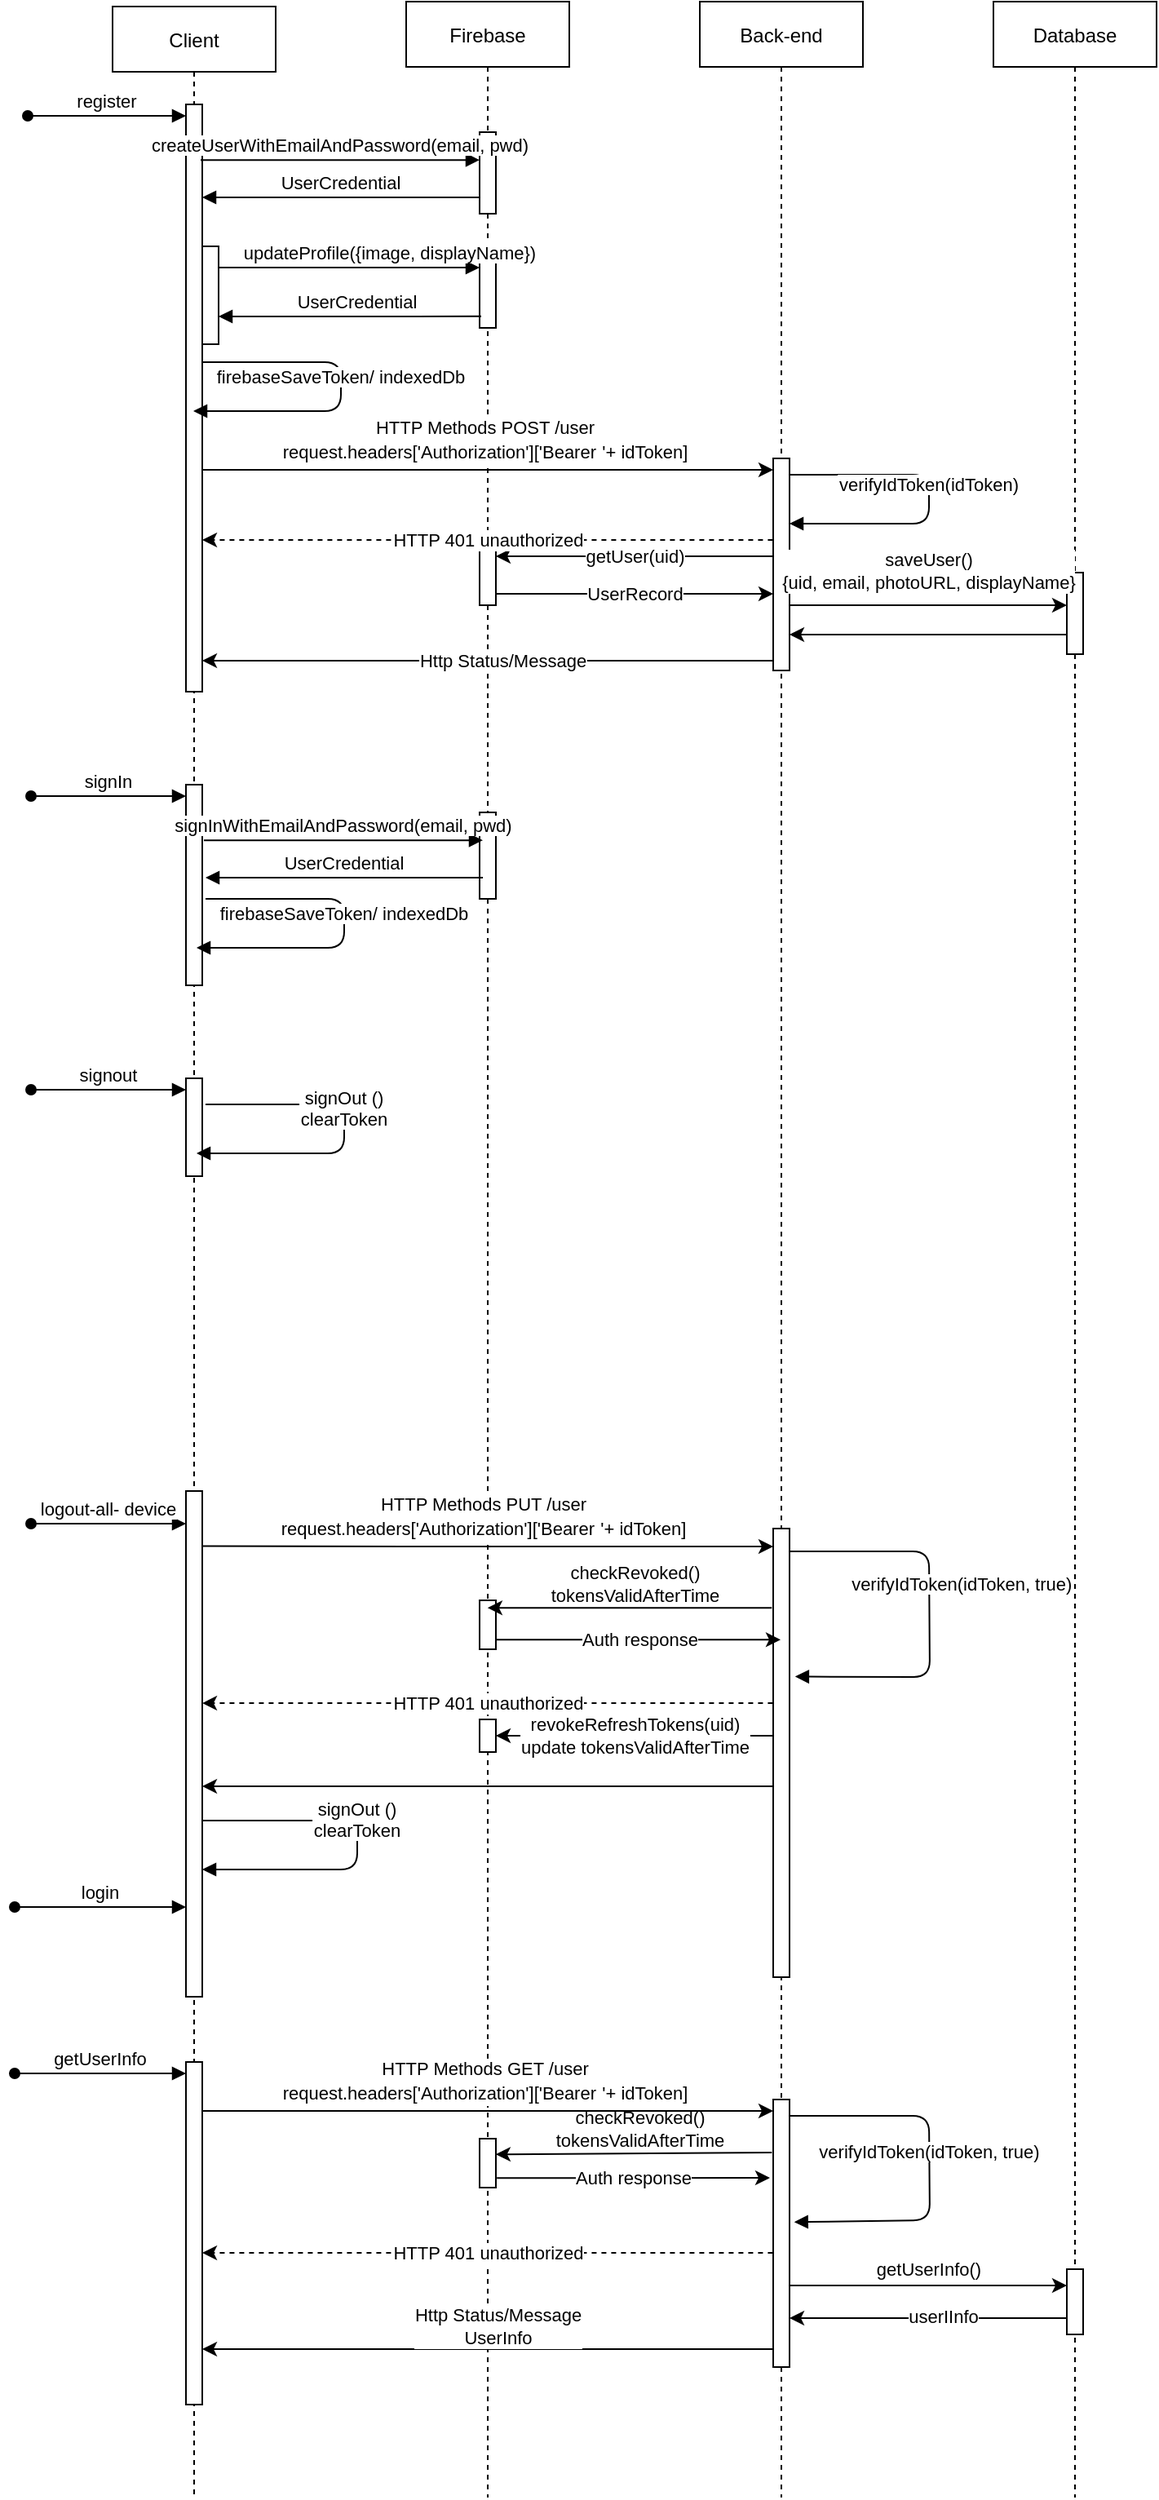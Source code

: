 <mxfile version="13.8.9-1" type="github">
  <diagram id="kgpKYQtTHZ0yAKxKKP6v" name="Page-1">
    <mxGraphModel dx="1422" dy="762" grid="1" gridSize="10" guides="1" tooltips="1" connect="1" arrows="1" fold="1" page="1" pageScale="1" pageWidth="850" pageHeight="1100" math="0" shadow="0">
      <root>
        <mxCell id="0" />
        <mxCell id="1" parent="0" />
        <mxCell id="3nuBFxr9cyL0pnOWT2aG-1" value="Client" style="shape=umlLifeline;perimeter=lifelinePerimeter;container=1;collapsible=0;recursiveResize=0;rounded=0;shadow=0;strokeWidth=1;" parent="1" vertex="1">
          <mxGeometry x="120" y="83" width="100" height="1527" as="geometry" />
        </mxCell>
        <mxCell id="ozkosLKGaaoJHy-yNGnJ-19" value="" style="points=[];perimeter=orthogonalPerimeter;rounded=0;shadow=0;strokeWidth=1;" parent="3nuBFxr9cyL0pnOWT2aG-1" vertex="1">
          <mxGeometry x="45" y="60" width="10" height="360" as="geometry" />
        </mxCell>
        <mxCell id="ozkosLKGaaoJHy-yNGnJ-24" value="firebaseSaveToken/ indexedDb" style="verticalAlign=bottom;endArrow=block;shadow=0;strokeWidth=1;" parent="3nuBFxr9cyL0pnOWT2aG-1" edge="1">
          <mxGeometry relative="1" as="geometry">
            <mxPoint x="55" y="218" as="sourcePoint" />
            <mxPoint x="49.5" y="248" as="targetPoint" />
            <Array as="points">
              <mxPoint x="140" y="218" />
              <mxPoint x="140" y="248" />
            </Array>
          </mxGeometry>
        </mxCell>
        <mxCell id="ozkosLKGaaoJHy-yNGnJ-61" value="" style="points=[];perimeter=orthogonalPerimeter;rounded=0;shadow=0;strokeWidth=1;" parent="3nuBFxr9cyL0pnOWT2aG-1" vertex="1">
          <mxGeometry x="45" y="477" width="10" height="123" as="geometry" />
        </mxCell>
        <mxCell id="ozkosLKGaaoJHy-yNGnJ-106" value="" style="points=[];perimeter=orthogonalPerimeter;rounded=0;shadow=0;strokeWidth=1;" parent="3nuBFxr9cyL0pnOWT2aG-1" vertex="1">
          <mxGeometry x="45" y="910" width="10" height="310" as="geometry" />
        </mxCell>
        <mxCell id="ozkosLKGaaoJHy-yNGnJ-119" value="signOut ()&#xa;clearToken" style="verticalAlign=bottom;endArrow=block;shadow=0;strokeWidth=1;" parent="3nuBFxr9cyL0pnOWT2aG-1" source="ozkosLKGaaoJHy-yNGnJ-106" target="ozkosLKGaaoJHy-yNGnJ-106" edge="1">
          <mxGeometry relative="1" as="geometry">
            <mxPoint x="65" y="1112" as="sourcePoint" />
            <mxPoint x="59.5" y="1142" as="targetPoint" />
            <Array as="points">
              <mxPoint x="150" y="1112" />
              <mxPoint x="150" y="1142" />
            </Array>
          </mxGeometry>
        </mxCell>
        <mxCell id="ozkosLKGaaoJHy-yNGnJ-143" value="" style="points=[];perimeter=orthogonalPerimeter;rounded=0;shadow=0;strokeWidth=1;" parent="3nuBFxr9cyL0pnOWT2aG-1" vertex="1">
          <mxGeometry x="45" y="1260" width="10" height="210" as="geometry" />
        </mxCell>
        <mxCell id="3nuBFxr9cyL0pnOWT2aG-5" value="Firebase" style="shape=umlLifeline;perimeter=lifelinePerimeter;container=1;collapsible=0;recursiveResize=0;rounded=0;shadow=0;strokeWidth=1;" parent="1" vertex="1">
          <mxGeometry x="300" y="80" width="100" height="1530" as="geometry" />
        </mxCell>
        <mxCell id="ozkosLKGaaoJHy-yNGnJ-22" value="" style="points=[];perimeter=orthogonalPerimeter;rounded=0;shadow=0;strokeWidth=1;" parent="3nuBFxr9cyL0pnOWT2aG-5" vertex="1">
          <mxGeometry x="45" y="80" width="10" height="50" as="geometry" />
        </mxCell>
        <mxCell id="ozkosLKGaaoJHy-yNGnJ-35" value="" style="points=[];perimeter=orthogonalPerimeter;rounded=0;shadow=0;strokeWidth=1;" parent="3nuBFxr9cyL0pnOWT2aG-5" vertex="1">
          <mxGeometry x="45" y="330" width="10" height="40" as="geometry" />
        </mxCell>
        <mxCell id="ozkosLKGaaoJHy-yNGnJ-80" value="" style="points=[];perimeter=orthogonalPerimeter;rounded=0;shadow=0;strokeWidth=1;" parent="3nuBFxr9cyL0pnOWT2aG-5" vertex="1">
          <mxGeometry x="45" y="160" width="10" height="40" as="geometry" />
        </mxCell>
        <mxCell id="ozkosLKGaaoJHy-yNGnJ-114" value="" style="points=[];perimeter=orthogonalPerimeter;rounded=0;shadow=0;strokeWidth=1;" parent="3nuBFxr9cyL0pnOWT2aG-5" vertex="1">
          <mxGeometry x="45" y="980" width="10" height="30" as="geometry" />
        </mxCell>
        <mxCell id="ozkosLKGaaoJHy-yNGnJ-145" value="" style="points=[];perimeter=orthogonalPerimeter;rounded=0;shadow=0;strokeWidth=1;" parent="3nuBFxr9cyL0pnOWT2aG-5" vertex="1">
          <mxGeometry x="45" y="1310" width="10" height="30" as="geometry" />
        </mxCell>
        <mxCell id="ozkosLKGaaoJHy-yNGnJ-146" value="checkRevoked()&lt;br&gt;tokensValidAfterTime" style="endArrow=classic;html=1;exitX=-0.086;exitY=0.212;exitDx=0;exitDy=0;exitPerimeter=0;" parent="3nuBFxr9cyL0pnOWT2aG-5" edge="1">
          <mxGeometry x="-0.034" y="-15" width="50" height="50" relative="1" as="geometry">
            <mxPoint x="224.14" y="1318.56" as="sourcePoint" />
            <mxPoint x="54.929" y="1319.625" as="targetPoint" />
            <mxPoint as="offset" />
          </mxGeometry>
        </mxCell>
        <mxCell id="ozkosLKGaaoJHy-yNGnJ-1" value="Back-end" style="shape=umlLifeline;perimeter=lifelinePerimeter;container=1;collapsible=0;recursiveResize=0;rounded=0;shadow=0;strokeWidth=1;" parent="1" vertex="1">
          <mxGeometry x="480" y="80" width="100" height="1530" as="geometry" />
        </mxCell>
        <mxCell id="ozkosLKGaaoJHy-yNGnJ-26" value="" style="points=[];perimeter=orthogonalPerimeter;rounded=0;shadow=0;strokeWidth=1;" parent="ozkosLKGaaoJHy-yNGnJ-1" vertex="1">
          <mxGeometry x="45" y="280" width="10" height="130" as="geometry" />
        </mxCell>
        <mxCell id="ozkosLKGaaoJHy-yNGnJ-32" value="verifyIdToken(idToken)" style="verticalAlign=bottom;endArrow=block;shadow=0;strokeWidth=1;" parent="ozkosLKGaaoJHy-yNGnJ-1" source="ozkosLKGaaoJHy-yNGnJ-26" target="ozkosLKGaaoJHy-yNGnJ-26" edge="1">
          <mxGeometry relative="1" as="geometry">
            <mxPoint x="55.5" y="290" as="sourcePoint" />
            <mxPoint x="50" y="320" as="targetPoint" />
            <Array as="points">
              <mxPoint x="140.5" y="290" />
              <mxPoint x="140.5" y="320" />
            </Array>
          </mxGeometry>
        </mxCell>
        <mxCell id="ozkosLKGaaoJHy-yNGnJ-91" value="" style="points=[];perimeter=orthogonalPerimeter;rounded=0;shadow=0;strokeWidth=1;" parent="ozkosLKGaaoJHy-yNGnJ-1" vertex="1">
          <mxGeometry x="45" y="936" width="10" height="275" as="geometry" />
        </mxCell>
        <mxCell id="ozkosLKGaaoJHy-yNGnJ-92" value="verifyIdToken(idToken, true)" style="verticalAlign=bottom;endArrow=block;shadow=0;strokeWidth=1;entryX=1.343;entryY=0.33;entryDx=0;entryDy=0;entryPerimeter=0;" parent="ozkosLKGaaoJHy-yNGnJ-1" source="ozkosLKGaaoJHy-yNGnJ-91" target="ozkosLKGaaoJHy-yNGnJ-91" edge="1">
          <mxGeometry x="-0.149" y="-22" relative="1" as="geometry">
            <mxPoint x="-424.5" y="870" as="sourcePoint" />
            <mxPoint x="-430" y="900" as="targetPoint" />
            <Array as="points">
              <mxPoint x="140.5" y="950" />
              <mxPoint x="141" y="1027" />
            </Array>
            <mxPoint x="42" y="10" as="offset" />
          </mxGeometry>
        </mxCell>
        <mxCell id="ozkosLKGaaoJHy-yNGnJ-5" value="Database" style="shape=umlLifeline;perimeter=lifelinePerimeter;container=1;collapsible=0;recursiveResize=0;rounded=0;shadow=0;strokeWidth=1;" parent="1" vertex="1">
          <mxGeometry x="660" y="80" width="100" height="1530" as="geometry" />
        </mxCell>
        <mxCell id="ozkosLKGaaoJHy-yNGnJ-34" value="" style="points=[];perimeter=orthogonalPerimeter;rounded=0;shadow=0;strokeWidth=1;" parent="ozkosLKGaaoJHy-yNGnJ-5" vertex="1">
          <mxGeometry x="45" y="350" width="10" height="50" as="geometry" />
        </mxCell>
        <mxCell id="ozkosLKGaaoJHy-yNGnJ-135" value="" style="points=[];perimeter=orthogonalPerimeter;rounded=0;shadow=0;strokeWidth=1;" parent="ozkosLKGaaoJHy-yNGnJ-5" vertex="1">
          <mxGeometry x="45" y="1390" width="10" height="40" as="geometry" />
        </mxCell>
        <mxCell id="ozkosLKGaaoJHy-yNGnJ-20" value="register" style="verticalAlign=bottom;startArrow=oval;endArrow=block;shadow=0;strokeWidth=1;" parent="1" target="ozkosLKGaaoJHy-yNGnJ-19" edge="1">
          <mxGeometry relative="1" as="geometry">
            <mxPoint x="68" y="150" as="sourcePoint" />
            <mxPoint x="166" y="149.95" as="targetPoint" />
            <Array as="points" />
          </mxGeometry>
        </mxCell>
        <mxCell id="ozkosLKGaaoJHy-yNGnJ-21" value="createUserWithEmailAndPassword(email, pwd)" style="verticalAlign=bottom;endArrow=block;shadow=0;strokeWidth=1;exitX=0.9;exitY=0.211;exitDx=0;exitDy=0;exitPerimeter=0;" parent="1" edge="1">
          <mxGeometry relative="1" as="geometry">
            <mxPoint x="174" y="177.08" as="sourcePoint" />
            <mxPoint x="345" y="177.08" as="targetPoint" />
          </mxGeometry>
        </mxCell>
        <mxCell id="ozkosLKGaaoJHy-yNGnJ-23" value="UserCredential" style="verticalAlign=bottom;endArrow=block;shadow=0;strokeWidth=1;" parent="1" edge="1">
          <mxGeometry relative="1" as="geometry">
            <mxPoint x="345" y="200" as="sourcePoint" />
            <mxPoint x="175" y="200" as="targetPoint" />
            <Array as="points">
              <mxPoint x="290" y="200" />
            </Array>
            <mxPoint as="offset" />
          </mxGeometry>
        </mxCell>
        <mxCell id="ozkosLKGaaoJHy-yNGnJ-25" value="HTTP Methods POST /user&lt;br&gt;request.headers[&#39;Authorization&#39;][&#39;Bearer&lt;span style=&quot;background-color: transparent ; font-family: inherit ; font-style: inherit ; font-weight: inherit ; font-size: 13px ; text-align: left&quot;&gt;&amp;nbsp;&lt;/span&gt;&#39;+ idToken]" style="endArrow=classic;html=1;" parent="1" edge="1">
          <mxGeometry x="-0.014" y="18" width="50" height="50" relative="1" as="geometry">
            <mxPoint x="175" y="367" as="sourcePoint" />
            <mxPoint x="525" y="367" as="targetPoint" />
            <mxPoint as="offset" />
          </mxGeometry>
        </mxCell>
        <mxCell id="ozkosLKGaaoJHy-yNGnJ-29" value="updateProfile({image, displayName})" style="verticalAlign=bottom;endArrow=block;shadow=0;strokeWidth=1;" parent="1" edge="1">
          <mxGeometry x="0.312" relative="1" as="geometry">
            <mxPoint x="185" y="243" as="sourcePoint" />
            <mxPoint x="345" y="243" as="targetPoint" />
            <Array as="points">
              <mxPoint x="280" y="243" />
            </Array>
            <mxPoint as="offset" />
          </mxGeometry>
        </mxCell>
        <mxCell id="ozkosLKGaaoJHy-yNGnJ-30" value="UserCredential" style="verticalAlign=bottom;endArrow=block;shadow=0;strokeWidth=1;" parent="1" edge="1">
          <mxGeometry x="-0.056" relative="1" as="geometry">
            <mxPoint x="346" y="272.92" as="sourcePoint" />
            <mxPoint x="185" y="273" as="targetPoint" />
            <Array as="points">
              <mxPoint x="270" y="273" />
            </Array>
            <mxPoint as="offset" />
          </mxGeometry>
        </mxCell>
        <mxCell id="ozkosLKGaaoJHy-yNGnJ-36" value="getUser(uid)" style="endArrow=classic;html=1;" parent="1" source="ozkosLKGaaoJHy-yNGnJ-26" target="ozkosLKGaaoJHy-yNGnJ-35" edge="1">
          <mxGeometry width="50" height="50" relative="1" as="geometry">
            <mxPoint x="380" y="580" as="sourcePoint" />
            <mxPoint x="430" y="530" as="targetPoint" />
            <Array as="points">
              <mxPoint x="440" y="420" />
            </Array>
          </mxGeometry>
        </mxCell>
        <mxCell id="ozkosLKGaaoJHy-yNGnJ-37" value="UserRecord" style="endArrow=classic;html=1;" parent="1" edge="1">
          <mxGeometry width="50" height="50" relative="1" as="geometry">
            <mxPoint x="355" y="443" as="sourcePoint" />
            <mxPoint x="525" y="443" as="targetPoint" />
          </mxGeometry>
        </mxCell>
        <mxCell id="ozkosLKGaaoJHy-yNGnJ-38" value="" style="endArrow=classic;html=1;" parent="1" edge="1">
          <mxGeometry width="50" height="50" relative="1" as="geometry">
            <mxPoint x="705" y="468" as="sourcePoint" />
            <mxPoint x="535" y="468" as="targetPoint" />
          </mxGeometry>
        </mxCell>
        <mxCell id="ozkosLKGaaoJHy-yNGnJ-39" value="" style="endArrow=classic;html=1;" parent="1" edge="1">
          <mxGeometry width="50" height="50" relative="1" as="geometry">
            <mxPoint x="525" y="484" as="sourcePoint" />
            <mxPoint x="175" y="484" as="targetPoint" />
          </mxGeometry>
        </mxCell>
        <mxCell id="ozkosLKGaaoJHy-yNGnJ-120" value="Http Status/Message" style="edgeLabel;html=1;align=center;verticalAlign=middle;resizable=0;points=[];" parent="ozkosLKGaaoJHy-yNGnJ-39" vertex="1" connectable="0">
          <mxGeometry x="-0.051" relative="1" as="geometry">
            <mxPoint as="offset" />
          </mxGeometry>
        </mxCell>
        <mxCell id="ozkosLKGaaoJHy-yNGnJ-40" value="" style="points=[];perimeter=orthogonalPerimeter;rounded=0;shadow=0;strokeWidth=1;" parent="1" vertex="1">
          <mxGeometry x="175" y="230" width="10" height="60" as="geometry" />
        </mxCell>
        <mxCell id="ozkosLKGaaoJHy-yNGnJ-33" value="saveUser()&lt;br&gt;{uid, email, photoURL, displayName}" style="endArrow=classic;html=1;" parent="1" edge="1">
          <mxGeometry y="21" width="50" height="50" relative="1" as="geometry">
            <mxPoint x="535" y="450" as="sourcePoint" />
            <mxPoint x="705" y="450" as="targetPoint" />
            <mxPoint as="offset" />
          </mxGeometry>
        </mxCell>
        <mxCell id="ozkosLKGaaoJHy-yNGnJ-62" value="firebaseSaveToken/ indexedDb" style="verticalAlign=bottom;endArrow=block;shadow=0;strokeWidth=1;" parent="1" edge="1">
          <mxGeometry relative="1" as="geometry">
            <mxPoint x="177" y="630" as="sourcePoint" />
            <mxPoint x="171.5" y="660" as="targetPoint" />
            <Array as="points">
              <mxPoint x="262" y="630" />
              <mxPoint x="262" y="660" />
            </Array>
          </mxGeometry>
        </mxCell>
        <mxCell id="ozkosLKGaaoJHy-yNGnJ-63" value="" style="points=[];perimeter=orthogonalPerimeter;rounded=0;shadow=0;strokeWidth=1;" parent="1" vertex="1">
          <mxGeometry x="345" y="577" width="10" height="53" as="geometry" />
        </mxCell>
        <mxCell id="ozkosLKGaaoJHy-yNGnJ-68" value="signIn" style="verticalAlign=bottom;startArrow=oval;endArrow=block;shadow=0;strokeWidth=1;" parent="1" target="ozkosLKGaaoJHy-yNGnJ-61" edge="1">
          <mxGeometry relative="1" as="geometry">
            <mxPoint x="70" y="567" as="sourcePoint" />
            <mxPoint x="168" y="566.95" as="targetPoint" />
            <Array as="points" />
          </mxGeometry>
        </mxCell>
        <mxCell id="ozkosLKGaaoJHy-yNGnJ-69" value="signInWithEmailAndPassword(email, pwd)" style="verticalAlign=bottom;endArrow=block;shadow=0;strokeWidth=1;exitX=0.9;exitY=0.211;exitDx=0;exitDy=0;exitPerimeter=0;" parent="1" edge="1">
          <mxGeometry relative="1" as="geometry">
            <mxPoint x="176" y="594.08" as="sourcePoint" />
            <mxPoint x="347" y="594.08" as="targetPoint" />
          </mxGeometry>
        </mxCell>
        <mxCell id="ozkosLKGaaoJHy-yNGnJ-70" value="UserCredential" style="verticalAlign=bottom;endArrow=block;shadow=0;strokeWidth=1;" parent="1" edge="1">
          <mxGeometry relative="1" as="geometry">
            <mxPoint x="347" y="617" as="sourcePoint" />
            <mxPoint x="177" y="617" as="targetPoint" />
            <Array as="points">
              <mxPoint x="292" y="617" />
            </Array>
            <mxPoint as="offset" />
          </mxGeometry>
        </mxCell>
        <mxCell id="ozkosLKGaaoJHy-yNGnJ-81" value="" style="points=[];perimeter=orthogonalPerimeter;rounded=0;shadow=0;strokeWidth=1;" parent="1" vertex="1">
          <mxGeometry x="165" y="740" width="10" height="60" as="geometry" />
        </mxCell>
        <mxCell id="ozkosLKGaaoJHy-yNGnJ-82" value="signOut ()&#xa;clearToken" style="verticalAlign=bottom;endArrow=block;shadow=0;strokeWidth=1;" parent="1" edge="1">
          <mxGeometry relative="1" as="geometry">
            <mxPoint x="177" y="756" as="sourcePoint" />
            <mxPoint x="171.5" y="786" as="targetPoint" />
            <Array as="points">
              <mxPoint x="262" y="756" />
              <mxPoint x="262" y="786" />
            </Array>
          </mxGeometry>
        </mxCell>
        <mxCell id="ozkosLKGaaoJHy-yNGnJ-84" value="signout" style="verticalAlign=bottom;startArrow=oval;endArrow=block;shadow=0;strokeWidth=1;" parent="1" target="ozkosLKGaaoJHy-yNGnJ-81" edge="1">
          <mxGeometry relative="1" as="geometry">
            <mxPoint x="70" y="747" as="sourcePoint" />
            <mxPoint x="168" y="746.95" as="targetPoint" />
            <Array as="points" />
          </mxGeometry>
        </mxCell>
        <mxCell id="ozkosLKGaaoJHy-yNGnJ-89" value="" style="points=[];perimeter=orthogonalPerimeter;rounded=0;shadow=0;strokeWidth=1;" parent="1" vertex="1">
          <mxGeometry x="345" y="1133" width="10" height="20" as="geometry" />
        </mxCell>
        <mxCell id="ozkosLKGaaoJHy-yNGnJ-94" value="logout-all- device" style="verticalAlign=bottom;startArrow=oval;endArrow=block;shadow=0;strokeWidth=1;" parent="1" target="ozkosLKGaaoJHy-yNGnJ-106" edge="1">
          <mxGeometry relative="1" as="geometry">
            <mxPoint x="70" y="1013" as="sourcePoint" />
            <mxPoint x="169.5" y="890" as="targetPoint" />
            <Array as="points" />
          </mxGeometry>
        </mxCell>
        <mxCell id="ozkosLKGaaoJHy-yNGnJ-97" value="HTTP Methods PUT /user&lt;br&gt;request.headers[&#39;Authorization&#39;][&#39;Bearer&lt;span style=&quot;background-color: transparent ; font-family: inherit ; font-style: inherit ; font-weight: inherit ; font-size: 13px ; text-align: left&quot;&gt;&amp;nbsp;&lt;/span&gt;&#39;+ idToken]" style="endArrow=classic;html=1;" parent="1" edge="1">
          <mxGeometry x="-0.014" y="18" width="50" height="50" relative="1" as="geometry">
            <mxPoint x="175" y="1026.72" as="sourcePoint" />
            <mxPoint x="525" y="1027" as="targetPoint" />
            <Array as="points">
              <mxPoint x="310" y="1027" />
            </Array>
            <mxPoint as="offset" />
          </mxGeometry>
        </mxCell>
        <mxCell id="ozkosLKGaaoJHy-yNGnJ-100" value="revokeRefreshTokens(uid)&lt;br&gt;update tokensValidAfterTime" style="endArrow=classic;html=1;" parent="1" target="ozkosLKGaaoJHy-yNGnJ-89" edge="1">
          <mxGeometry width="50" height="50" relative="1" as="geometry">
            <mxPoint x="525" y="1143" as="sourcePoint" />
            <mxPoint x="430" y="1253" as="targetPoint" />
            <Array as="points">
              <mxPoint x="440" y="1143" />
            </Array>
          </mxGeometry>
        </mxCell>
        <mxCell id="ozkosLKGaaoJHy-yNGnJ-111" value="HTTP 401 unauthorized" style="endArrow=classic;html=1;exitX=-0.029;exitY=0.477;exitDx=0;exitDy=0;exitPerimeter=0;dashed=1;" parent="1" edge="1">
          <mxGeometry width="50" height="50" relative="1" as="geometry">
            <mxPoint x="524.71" y="1123.01" as="sourcePoint" />
            <mxPoint x="175" y="1123.01" as="targetPoint" />
          </mxGeometry>
        </mxCell>
        <mxCell id="ozkosLKGaaoJHy-yNGnJ-112" value="" style="endArrow=classic;html=1;" parent="1" edge="1">
          <mxGeometry width="50" height="50" relative="1" as="geometry">
            <mxPoint x="525" y="1174" as="sourcePoint" />
            <mxPoint x="175" y="1174" as="targetPoint" />
          </mxGeometry>
        </mxCell>
        <mxCell id="ozkosLKGaaoJHy-yNGnJ-113" value="checkRevoked()&lt;br&gt;tokensValidAfterTime" style="endArrow=classic;html=1;exitX=-0.086;exitY=0.195;exitDx=0;exitDy=0;exitPerimeter=0;" parent="1" edge="1">
          <mxGeometry x="-0.034" y="-15" width="50" height="50" relative="1" as="geometry">
            <mxPoint x="524.14" y="1064.625" as="sourcePoint" />
            <mxPoint x="349.929" y="1064.625" as="targetPoint" />
            <mxPoint as="offset" />
          </mxGeometry>
        </mxCell>
        <mxCell id="ozkosLKGaaoJHy-yNGnJ-115" value="Auth response" style="endArrow=classic;html=1;exitX=1;exitY=0.738;exitDx=0;exitDy=0;exitPerimeter=0;" parent="1" edge="1">
          <mxGeometry width="50" height="50" relative="1" as="geometry">
            <mxPoint x="355" y="1084.14" as="sourcePoint" />
            <mxPoint x="529.5" y="1084.14" as="targetPoint" />
          </mxGeometry>
        </mxCell>
        <mxCell id="ozkosLKGaaoJHy-yNGnJ-118" value="login" style="verticalAlign=bottom;startArrow=oval;endArrow=block;shadow=0;strokeWidth=1;" parent="1" edge="1">
          <mxGeometry relative="1" as="geometry">
            <mxPoint x="60" y="1248" as="sourcePoint" />
            <mxPoint x="165" y="1248" as="targetPoint" />
            <Array as="points" />
          </mxGeometry>
        </mxCell>
        <mxCell id="ozkosLKGaaoJHy-yNGnJ-133" value="" style="points=[];perimeter=orthogonalPerimeter;rounded=0;shadow=0;strokeWidth=1;" parent="1" vertex="1">
          <mxGeometry x="525" y="1366" width="10" height="164" as="geometry" />
        </mxCell>
        <mxCell id="ozkosLKGaaoJHy-yNGnJ-134" value="verifyIdToken(idToken, true)" style="verticalAlign=bottom;endArrow=block;shadow=0;strokeWidth=1;entryX=1.286;entryY=0.458;entryDx=0;entryDy=0;entryPerimeter=0;" parent="1" source="ozkosLKGaaoJHy-yNGnJ-133" target="ozkosLKGaaoJHy-yNGnJ-133" edge="1">
          <mxGeometry relative="1" as="geometry">
            <mxPoint x="55.5" y="1296" as="sourcePoint" />
            <mxPoint x="50" y="1326" as="targetPoint" />
            <Array as="points">
              <mxPoint x="620.5" y="1376" />
              <mxPoint x="621" y="1440" />
            </Array>
          </mxGeometry>
        </mxCell>
        <mxCell id="ozkosLKGaaoJHy-yNGnJ-136" value="HTTP Methods GET /user&lt;br&gt;request.headers[&#39;Authorization&#39;][&#39;Bearer&lt;span style=&quot;background-color: transparent ; font-family: inherit ; font-style: inherit ; font-weight: inherit ; font-size: 13px ; text-align: left&quot;&gt;&amp;nbsp;&lt;/span&gt;&#39;+ idToken]" style="endArrow=classic;html=1;" parent="1" edge="1">
          <mxGeometry x="-0.014" y="18" width="50" height="50" relative="1" as="geometry">
            <mxPoint x="175" y="1373" as="sourcePoint" />
            <mxPoint x="525" y="1373" as="targetPoint" />
            <mxPoint as="offset" />
          </mxGeometry>
        </mxCell>
        <mxCell id="ozkosLKGaaoJHy-yNGnJ-139" value="" style="endArrow=classic;html=1;" parent="1" edge="1">
          <mxGeometry width="50" height="50" relative="1" as="geometry">
            <mxPoint x="705" y="1500" as="sourcePoint" />
            <mxPoint x="535" y="1500" as="targetPoint" />
          </mxGeometry>
        </mxCell>
        <mxCell id="ozkosLKGaaoJHy-yNGnJ-149" value="userIInfo" style="edgeLabel;html=1;align=center;verticalAlign=middle;resizable=0;points=[];" parent="ozkosLKGaaoJHy-yNGnJ-139" vertex="1" connectable="0">
          <mxGeometry x="-0.102" y="-1" relative="1" as="geometry">
            <mxPoint as="offset" />
          </mxGeometry>
        </mxCell>
        <mxCell id="ozkosLKGaaoJHy-yNGnJ-140" value="" style="endArrow=classic;html=1;" parent="1" edge="1">
          <mxGeometry width="50" height="50" relative="1" as="geometry">
            <mxPoint x="525" y="1519" as="sourcePoint" />
            <mxPoint x="175" y="1519" as="targetPoint" />
          </mxGeometry>
        </mxCell>
        <mxCell id="ozkosLKGaaoJHy-yNGnJ-141" value="Http Status/Message&lt;br&gt;UserInfo" style="edgeLabel;html=1;align=center;verticalAlign=middle;resizable=0;points=[];" parent="ozkosLKGaaoJHy-yNGnJ-140" vertex="1" connectable="0">
          <mxGeometry x="-0.051" relative="1" as="geometry">
            <mxPoint x="-3.71" y="-14" as="offset" />
          </mxGeometry>
        </mxCell>
        <mxCell id="ozkosLKGaaoJHy-yNGnJ-142" value="getUserInfo()" style="endArrow=classic;html=1;" parent="1" edge="1">
          <mxGeometry y="10" width="50" height="50" relative="1" as="geometry">
            <mxPoint x="535" y="1480" as="sourcePoint" />
            <mxPoint x="705" y="1480" as="targetPoint" />
            <mxPoint as="offset" />
          </mxGeometry>
        </mxCell>
        <mxCell id="ozkosLKGaaoJHy-yNGnJ-144" value="getUserInfo" style="verticalAlign=bottom;startArrow=oval;endArrow=block;shadow=0;strokeWidth=1;" parent="1" edge="1">
          <mxGeometry relative="1" as="geometry">
            <mxPoint x="60" y="1350" as="sourcePoint" />
            <mxPoint x="165" y="1350" as="targetPoint" />
            <Array as="points" />
          </mxGeometry>
        </mxCell>
        <mxCell id="ozkosLKGaaoJHy-yNGnJ-147" value="Auth response" style="endArrow=classic;html=1;exitX=1.057;exitY=0.805;exitDx=0;exitDy=0;exitPerimeter=0;" parent="1" source="ozkosLKGaaoJHy-yNGnJ-145" edge="1">
          <mxGeometry width="50" height="50" relative="1" as="geometry">
            <mxPoint x="360" y="1414.14" as="sourcePoint" />
            <mxPoint x="523" y="1414" as="targetPoint" />
          </mxGeometry>
        </mxCell>
        <mxCell id="ozkosLKGaaoJHy-yNGnJ-148" value="HTTP 401 unauthorized" style="endArrow=classic;html=1;exitX=-0.029;exitY=0.477;exitDx=0;exitDy=0;exitPerimeter=0;dashed=1;" parent="1" edge="1">
          <mxGeometry width="50" height="50" relative="1" as="geometry">
            <mxPoint x="524.71" y="1460" as="sourcePoint" />
            <mxPoint x="175.0" y="1460" as="targetPoint" />
          </mxGeometry>
        </mxCell>
        <mxCell id="ZggbCLzUKRnpUyqCEVos-1" value="HTTP 401 unauthorized" style="endArrow=classic;html=1;exitX=-0.029;exitY=0.477;exitDx=0;exitDy=0;exitPerimeter=0;dashed=1;" parent="1" edge="1">
          <mxGeometry width="50" height="50" relative="1" as="geometry">
            <mxPoint x="524.71" y="410" as="sourcePoint" />
            <mxPoint x="175.0" y="410" as="targetPoint" />
          </mxGeometry>
        </mxCell>
      </root>
    </mxGraphModel>
  </diagram>
</mxfile>
